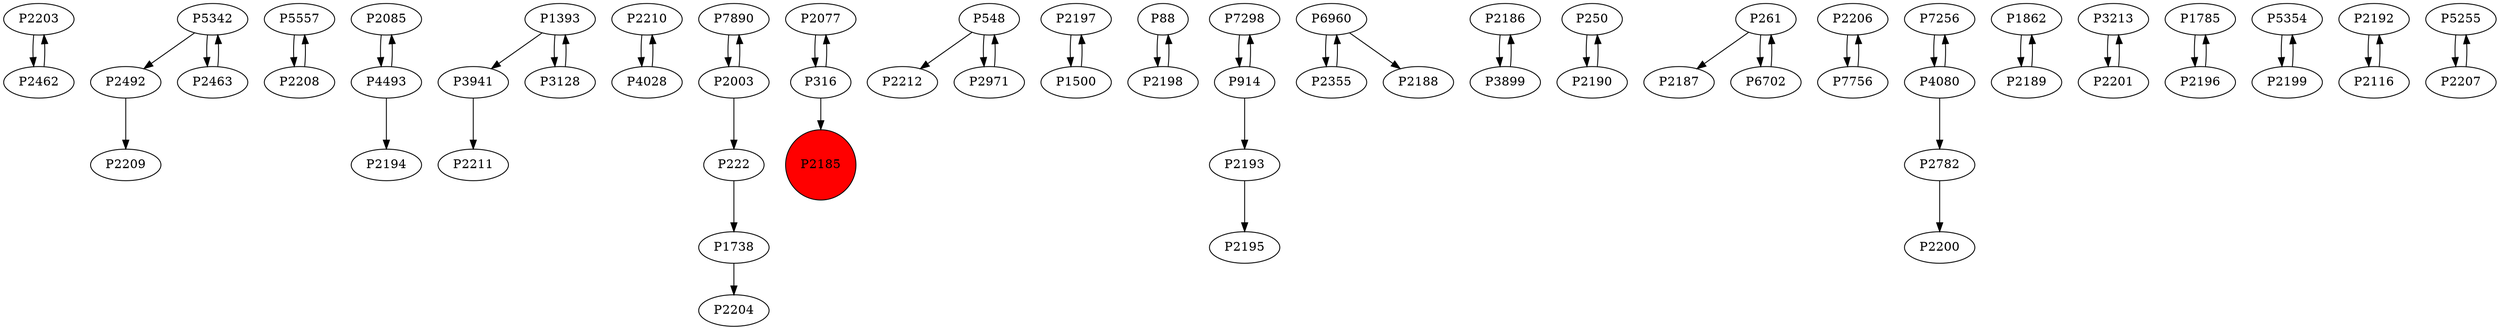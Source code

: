 digraph {
	P2203 -> P2462
	P2492 -> P2209
	P5557 -> P2208
	P2085 -> P4493
	P1393 -> P3941
	P2210 -> P4028
	P7890 -> P2003
	P2077 -> P316
	P548 -> P2212
	P2197 -> P1500
	P88 -> P2198
	P7298 -> P914
	P5342 -> P2492
	P316 -> P2185
	P6960 -> P2355
	P2186 -> P3899
	P4493 -> P2194
	P250 -> P2190
	P2463 -> P5342
	P261 -> P2187
	P2206 -> P7756
	P914 -> P7298
	P7256 -> P4080
	P1862 -> P2189
	P3213 -> P2201
	P4080 -> P2782
	P4028 -> P2210
	P3128 -> P1393
	P7756 -> P2206
	P1785 -> P2196
	P914 -> P2193
	P548 -> P2971
	P2193 -> P2195
	P2003 -> P222
	P2189 -> P1862
	P6960 -> P2188
	P2190 -> P250
	P2782 -> P2200
	P2198 -> P88
	P6702 -> P261
	P4080 -> P7256
	P1738 -> P2204
	P1500 -> P2197
	P1393 -> P3128
	P2196 -> P1785
	P5354 -> P2199
	P316 -> P2077
	P2208 -> P5557
	P3899 -> P2186
	P2462 -> P2203
	P2192 -> P2116
	P3941 -> P2211
	P2355 -> P6960
	P5255 -> P2207
	P261 -> P6702
	P2207 -> P5255
	P5342 -> P2463
	P2201 -> P3213
	P2199 -> P5354
	P222 -> P1738
	P2116 -> P2192
	P4493 -> P2085
	P2971 -> P548
	P2003 -> P7890
	P2185 [shape=circle]
	P2185 [style=filled]
	P2185 [fillcolor=red]
}
